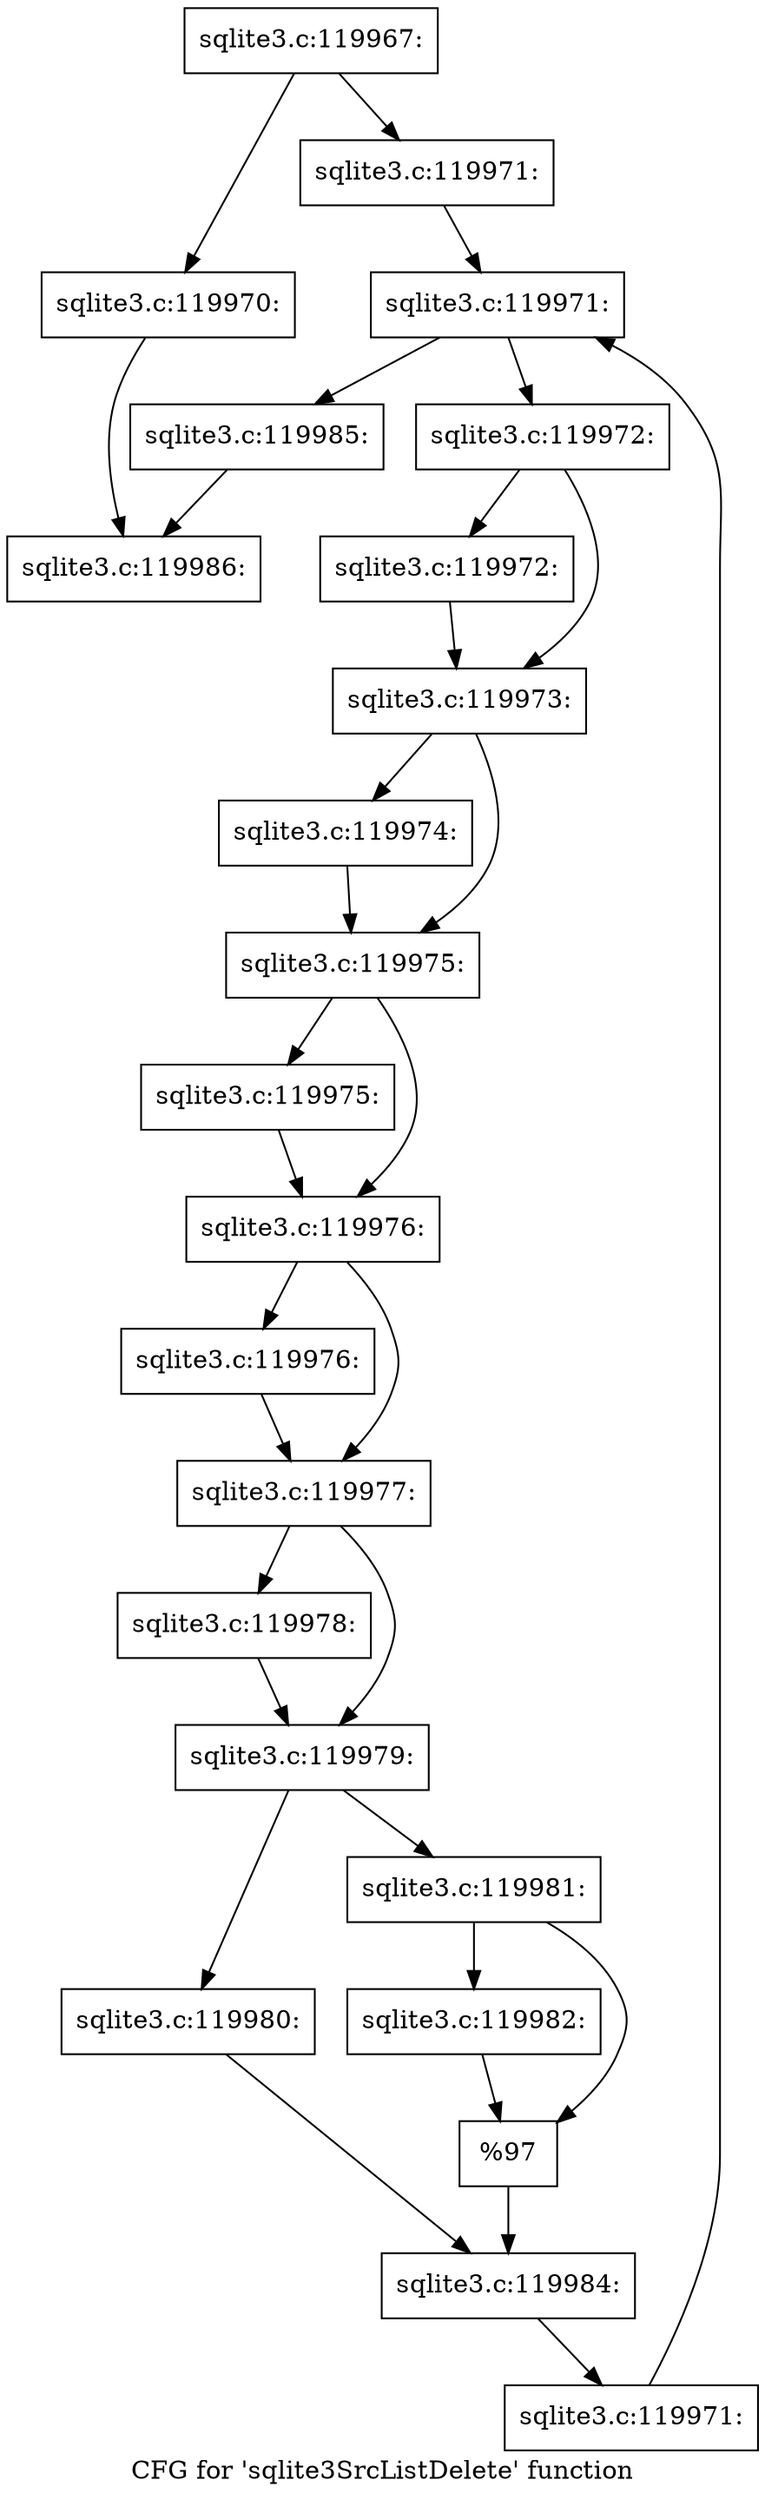 digraph "CFG for 'sqlite3SrcListDelete' function" {
	label="CFG for 'sqlite3SrcListDelete' function";

	Node0x55c0f7fa8c90 [shape=record,label="{sqlite3.c:119967:}"];
	Node0x55c0f7fa8c90 -> Node0x55c0f7faed60;
	Node0x55c0f7fa8c90 -> Node0x55c0f7faedb0;
	Node0x55c0f7faed60 [shape=record,label="{sqlite3.c:119970:}"];
	Node0x55c0f7faed60 -> Node0x55c0f7fa8e10;
	Node0x55c0f7faedb0 [shape=record,label="{sqlite3.c:119971:}"];
	Node0x55c0f7faedb0 -> Node0x55c0f7faf5b0;
	Node0x55c0f7faf5b0 [shape=record,label="{sqlite3.c:119971:}"];
	Node0x55c0f7faf5b0 -> Node0x55c0f7faf7d0;
	Node0x55c0f7faf5b0 -> Node0x55c0f7faf060;
	Node0x55c0f7faf7d0 [shape=record,label="{sqlite3.c:119972:}"];
	Node0x55c0f7faf7d0 -> Node0x55c0f7fafdb0;
	Node0x55c0f7faf7d0 -> Node0x55c0f7fafe00;
	Node0x55c0f7fafdb0 [shape=record,label="{sqlite3.c:119972:}"];
	Node0x55c0f7fafdb0 -> Node0x55c0f7fafe00;
	Node0x55c0f7fafe00 [shape=record,label="{sqlite3.c:119973:}"];
	Node0x55c0f7fafe00 -> Node0x55c0f7fb0980;
	Node0x55c0f7fafe00 -> Node0x55c0f7fb09d0;
	Node0x55c0f7fb0980 [shape=record,label="{sqlite3.c:119974:}"];
	Node0x55c0f7fb0980 -> Node0x55c0f7fb09d0;
	Node0x55c0f7fb09d0 [shape=record,label="{sqlite3.c:119975:}"];
	Node0x55c0f7fb09d0 -> Node0x55c0f7fb1230;
	Node0x55c0f7fb09d0 -> Node0x55c0f7fb1280;
	Node0x55c0f7fb1230 [shape=record,label="{sqlite3.c:119975:}"];
	Node0x55c0f7fb1230 -> Node0x55c0f7fb1280;
	Node0x55c0f7fb1280 [shape=record,label="{sqlite3.c:119976:}"];
	Node0x55c0f7fb1280 -> Node0x55c0f7fb1e00;
	Node0x55c0f7fb1280 -> Node0x55c0f7fb1e50;
	Node0x55c0f7fb1e00 [shape=record,label="{sqlite3.c:119976:}"];
	Node0x55c0f7fb1e00 -> Node0x55c0f7fb1e50;
	Node0x55c0f7fb1e50 [shape=record,label="{sqlite3.c:119977:}"];
	Node0x55c0f7fb1e50 -> Node0x55c0f7fb2d60;
	Node0x55c0f7fb1e50 -> Node0x55c0f7fb2db0;
	Node0x55c0f7fb2d60 [shape=record,label="{sqlite3.c:119978:}"];
	Node0x55c0f7fb2d60 -> Node0x55c0f7fb2db0;
	Node0x55c0f7fb2db0 [shape=record,label="{sqlite3.c:119979:}"];
	Node0x55c0f7fb2db0 -> Node0x55c0f7fb3610;
	Node0x55c0f7fb2db0 -> Node0x55c0f7fb36b0;
	Node0x55c0f7fb3610 [shape=record,label="{sqlite3.c:119980:}"];
	Node0x55c0f7fb3610 -> Node0x55c0f7fb3660;
	Node0x55c0f7fb36b0 [shape=record,label="{sqlite3.c:119981:}"];
	Node0x55c0f7fb36b0 -> Node0x55c0f60cbbb0;
	Node0x55c0f7fb36b0 -> Node0x55c0f7fb44b0;
	Node0x55c0f60cbbb0 [shape=record,label="{sqlite3.c:119982:}"];
	Node0x55c0f60cbbb0 -> Node0x55c0f7fb44b0;
	Node0x55c0f7fb44b0 [shape=record,label="{%97}"];
	Node0x55c0f7fb44b0 -> Node0x55c0f7fb3660;
	Node0x55c0f7fb3660 [shape=record,label="{sqlite3.c:119984:}"];
	Node0x55c0f7fb3660 -> Node0x55c0f7faf740;
	Node0x55c0f7faf740 [shape=record,label="{sqlite3.c:119971:}"];
	Node0x55c0f7faf740 -> Node0x55c0f7faf5b0;
	Node0x55c0f7faf060 [shape=record,label="{sqlite3.c:119985:}"];
	Node0x55c0f7faf060 -> Node0x55c0f7fa8e10;
	Node0x55c0f7fa8e10 [shape=record,label="{sqlite3.c:119986:}"];
}
